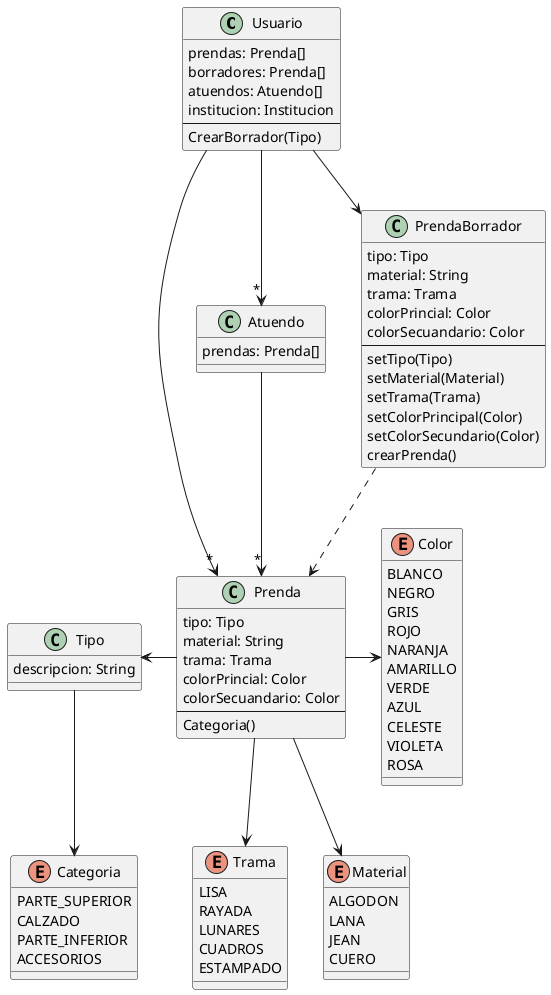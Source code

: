 @startuml

class Usuario {
    prendas: Prenda[]
    borradores: Prenda[]
    atuendos: Atuendo[]
    institucion: Institucion
    --
    CrearBorrador(Tipo)
}

class Atuendo {
    prendas: Prenda[]
}

class Prenda {
    tipo: Tipo
    material: String
    trama: Trama
    colorPrincial: Color
    colorSecuandario: Color
    --
    Categoria()
}

class PrendaBorrador {
    tipo: Tipo
    material: String
    trama: Trama
    colorPrincial: Color
    colorSecuandario: Color
    --
    setTipo(Tipo)
    setMaterial(Material)
    setTrama(Trama)
    setColorPrincipal(Color)
    setColorSecundario(Color)
    crearPrenda()
}

class Tipo {
    descripcion: String
}

enum Trama {
    LISA
    RAYADA
    LUNARES
    CUADROS
    ESTAMPADO
}

enum Color {
    BLANCO
    NEGRO
    GRIS
    ROJO
    NARANJA
    AMARILLO
    VERDE
    AZUL
    CELESTE
    VIOLETA
    ROSA
}

enum Categoria {
    PARTE_SUPERIOR
    CALZADO
    PARTE_INFERIOR
    ACCESORIOS
}

enum Material {
    ALGODON
    LANA
    JEAN
    CUERO
}

Atuendo -->"*" Prenda

Usuario -->"*" Prenda
Usuario --> PrendaBorrador
Usuario -->"*" Atuendo

PrendaBorrador ..> Prenda

Prenda -l-> Tipo
Prenda --> Trama
Prenda -> Color
Prenda --> Material

Tipo --> Categoria

@enduml